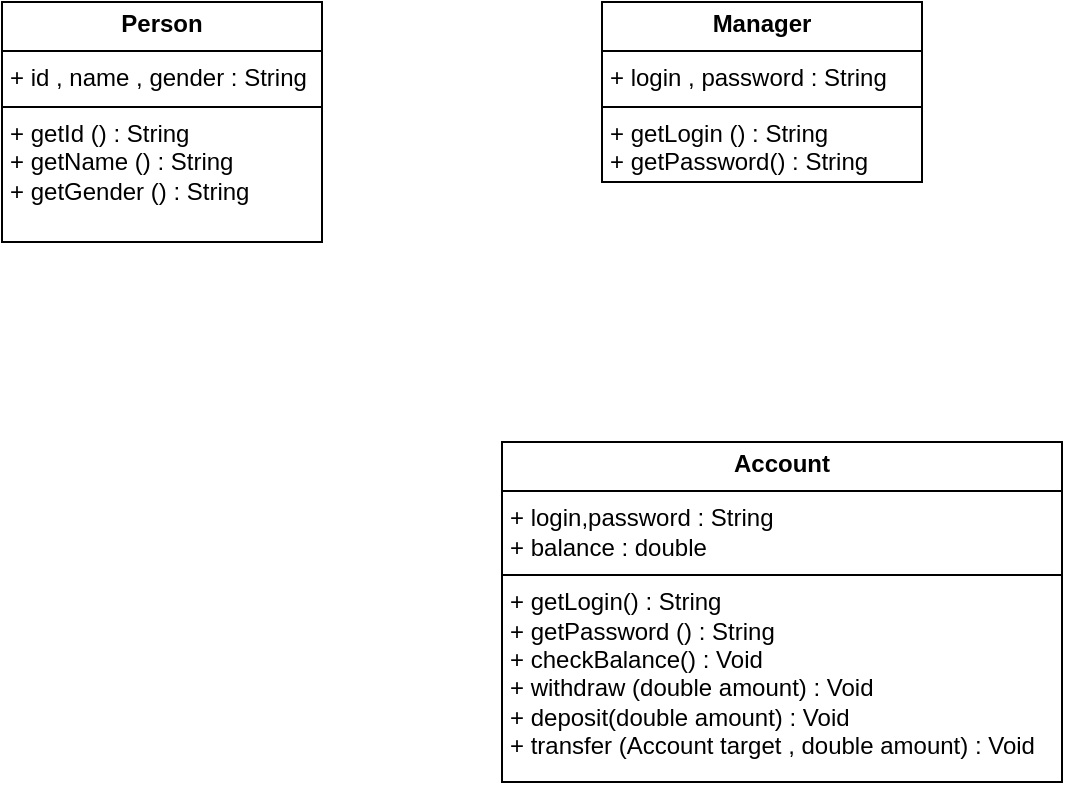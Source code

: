 <mxfile version="25.0.3">
  <diagram name="หน้า-1" id="EBqGZt-KyOaUBUIel9uA">
    <mxGraphModel dx="366" dy="1822" grid="1" gridSize="10" guides="1" tooltips="1" connect="1" arrows="1" fold="1" page="1" pageScale="1" pageWidth="827" pageHeight="1169" math="0" shadow="0">
      <root>
        <mxCell id="0" />
        <mxCell id="1" parent="0" />
        <mxCell id="pj323ngQMiUE99nlOLwV-1" value="&lt;p style=&quot;margin:0px;margin-top:4px;text-align:center;&quot;&gt;&lt;b&gt;Person&lt;/b&gt;&lt;/p&gt;&lt;hr size=&quot;1&quot; style=&quot;border-style:solid;&quot;&gt;&lt;p style=&quot;margin:0px;margin-left:4px;&quot;&gt;+ id , name , gender : String&lt;/p&gt;&lt;hr size=&quot;1&quot; style=&quot;border-style:solid;&quot;&gt;&lt;p style=&quot;margin:0px;margin-left:4px;&quot;&gt;+ getId () : String&lt;/p&gt;&lt;p style=&quot;margin:0px;margin-left:4px;&quot;&gt;+ getName () : String&lt;/p&gt;&lt;p style=&quot;margin:0px;margin-left:4px;&quot;&gt;+ getGender () : String&lt;/p&gt;" style="verticalAlign=top;align=left;overflow=fill;html=1;whiteSpace=wrap;" parent="1" vertex="1">
          <mxGeometry x="100" y="-820" width="160" height="120" as="geometry" />
        </mxCell>
        <mxCell id="PssCYm4mv6PHotVM2z-Q-1" value="&lt;p style=&quot;margin:0px;margin-top:4px;text-align:center;&quot;&gt;&lt;b&gt;Manager&lt;/b&gt;&lt;/p&gt;&lt;hr size=&quot;1&quot; style=&quot;border-style:solid;&quot;&gt;&lt;p style=&quot;margin:0px;margin-left:4px;&quot;&gt;+ login , password : String&lt;/p&gt;&lt;hr size=&quot;1&quot; style=&quot;border-style:solid;&quot;&gt;&lt;p style=&quot;margin:0px;margin-left:4px;&quot;&gt;+ getLogin () : String&lt;/p&gt;&lt;p style=&quot;margin:0px;margin-left:4px;&quot;&gt;+ getPassword() : String&lt;/p&gt;" style="verticalAlign=top;align=left;overflow=fill;html=1;whiteSpace=wrap;" vertex="1" parent="1">
          <mxGeometry x="400" y="-820" width="160" height="90" as="geometry" />
        </mxCell>
        <mxCell id="PssCYm4mv6PHotVM2z-Q-2" value="&lt;p style=&quot;margin:0px;margin-top:4px;text-align:center;&quot;&gt;&lt;b&gt;Account&lt;/b&gt;&lt;/p&gt;&lt;hr size=&quot;1&quot; style=&quot;border-style:solid;&quot;&gt;&lt;p style=&quot;margin:0px;margin-left:4px;&quot;&gt;+ login,password : String&lt;/p&gt;&lt;p style=&quot;margin:0px;margin-left:4px;&quot;&gt;+ balance : double&amp;nbsp;&lt;/p&gt;&lt;hr size=&quot;1&quot; style=&quot;border-style:solid;&quot;&gt;&lt;p style=&quot;margin:0px;margin-left:4px;&quot;&gt;+ getLogin() : String&amp;nbsp;&lt;/p&gt;&lt;p style=&quot;margin:0px;margin-left:4px;&quot;&gt;+ getPassword () : String&amp;nbsp;&lt;/p&gt;&lt;p style=&quot;margin:0px;margin-left:4px;&quot;&gt;+ checkBalance() : Void&amp;nbsp;&lt;/p&gt;&lt;p style=&quot;margin:0px;margin-left:4px;&quot;&gt;+ withdraw (double amount) : Void&lt;/p&gt;&lt;p style=&quot;margin:0px;margin-left:4px;&quot;&gt;+ deposit(double amount) : Void&lt;/p&gt;&lt;p style=&quot;margin:0px;margin-left:4px;&quot;&gt;+ transfer (Account target , double amount) : Void&lt;/p&gt;" style="verticalAlign=top;align=left;overflow=fill;html=1;whiteSpace=wrap;" vertex="1" parent="1">
          <mxGeometry x="350" y="-600" width="280" height="170" as="geometry" />
        </mxCell>
      </root>
    </mxGraphModel>
  </diagram>
</mxfile>
